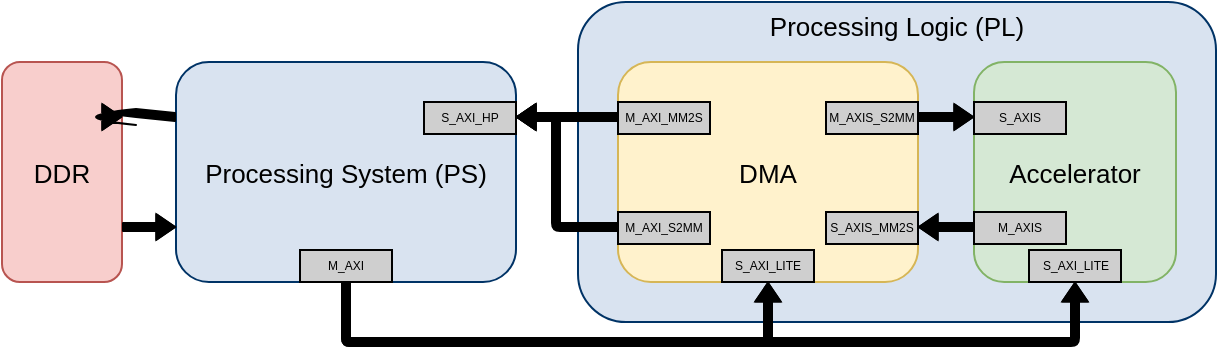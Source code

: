 <mxfile version="26.0.16">
  <diagram id="zynq_fpga" name="Zynq FPGA System">
    <mxGraphModel dx="1510" dy="1545" grid="1" gridSize="10" guides="1" tooltips="1" connect="1" arrows="1" fold="1" page="1" pageScale="1" pageWidth="827" pageHeight="1169" math="0" shadow="0">
      <root>
        <mxCell id="0" />
        <mxCell id="1" parent="0" />
        <mxCell id="rPUi-_QmenckTHMZJI0U-24" value="Processing Logic (PL)" style="rounded=1;fillColor=#D9E3F0;labelPosition=center;verticalLabelPosition=top;align=center;verticalAlign=bottom;strokeColor=#003366;fontSize=13;spacingTop=0;spacingBottom=-22;" parent="1" vertex="1">
          <mxGeometry x="141" y="-120" width="319" height="160" as="geometry" />
        </mxCell>
        <mxCell id="rPUi-_QmenckTHMZJI0U-5" value="Accelerator" style="rounded=1;fillColor=#d5e8d4;strokeColor=#82b366;fontColor=#000000;fontSize=13;" parent="1" vertex="1">
          <mxGeometry x="339" y="-90" width="101" height="110" as="geometry" />
        </mxCell>
        <mxCell id="ps7" value="Processing System (PS)" style="rounded=1;fillColor=#d9e3f0;strokeColor=#003366;fontColor=#000000;fontSize=13;" parent="1" vertex="1">
          <mxGeometry x="-60" y="-90" width="170" height="110" as="geometry" />
        </mxCell>
        <mxCell id="conn2" style="edgeStyle=elbowEdgeStyle;rounded=1;entryX=0;entryY=0.25;entryDx=0;entryDy=0;exitX=1;exitY=0.25;exitDx=0;exitDy=0;" parent="1" edge="1">
          <mxGeometry relative="1" as="geometry">
            <mxPoint x="600.0" y="113.75" as="targetPoint" />
          </mxGeometry>
        </mxCell>
        <mxCell id="conn3" style="edgeStyle=elbowEdgeStyle;rounded=1;" parent="1" edge="1">
          <mxGeometry relative="1" as="geometry">
            <mxPoint x="699.966" y="300" as="targetPoint" />
          </mxGeometry>
        </mxCell>
        <mxCell id="rPUi-_QmenckTHMZJI0U-6" value="DDR" style="rounded=1;fillColor=#f8cecc;strokeColor=#b85450;fontColor=#000000;fontSize=13;" parent="1" vertex="1">
          <mxGeometry x="-147" y="-90" width="60" height="110" as="geometry" />
        </mxCell>
        <mxCell id="rPUi-_QmenckTHMZJI0U-7" value="DMA" style="rounded=1;fillColor=#fff2cc;strokeColor=#d6b656;fontColor=#000000;fontSize=13;" parent="1" vertex="1">
          <mxGeometry x="161" y="-90" width="150" height="110" as="geometry" />
        </mxCell>
        <mxCell id="rPUi-_QmenckTHMZJI0U-20" value="S_AXI_LITE" style="rounded=0;whiteSpace=wrap;html=1;labelPosition=center;verticalLabelPosition=middle;align=center;verticalAlign=middle;fontSize=6;fillColor=#CFCFCF;strokeColor=default;imageWidth=24;imageHeight=24;strokeWidth=1;" parent="1" vertex="1">
          <mxGeometry x="366.5" y="4" width="46" height="16" as="geometry" />
        </mxCell>
        <mxCell id="rPUi-_QmenckTHMZJI0U-25" value="M_AXI" style="rounded=0;whiteSpace=wrap;html=1;labelPosition=center;verticalLabelPosition=middle;align=center;verticalAlign=middle;fontSize=6;fillColor=#CFCFCF;strokeColor=default;imageWidth=24;imageHeight=24;strokeWidth=1;" parent="1" vertex="1">
          <mxGeometry x="2" y="4" width="46" height="16" as="geometry" />
        </mxCell>
        <mxCell id="rPUi-_QmenckTHMZJI0U-26" value="S_AXI_HP" style="rounded=0;whiteSpace=wrap;html=1;labelPosition=center;verticalLabelPosition=middle;align=center;verticalAlign=middle;fontSize=6;fillColor=#CFCFCF;strokeColor=default;imageWidth=24;imageHeight=24;strokeWidth=1;" parent="1" vertex="1">
          <mxGeometry x="64" y="-70" width="46" height="16" as="geometry" />
        </mxCell>
        <mxCell id="rPUi-_QmenckTHMZJI0U-27" value="S_AXI_LITE" style="rounded=0;whiteSpace=wrap;html=1;labelPosition=center;verticalLabelPosition=middle;align=center;verticalAlign=middle;fontSize=6;fillColor=#CFCFCF;strokeColor=default;imageWidth=24;imageHeight=24;strokeWidth=1;" parent="1" vertex="1">
          <mxGeometry x="213" y="4" width="46" height="16" as="geometry" />
        </mxCell>
        <mxCell id="rPUi-_QmenckTHMZJI0U-28" value="S_AXIS" style="rounded=0;whiteSpace=wrap;html=1;labelPosition=center;verticalLabelPosition=middle;align=center;verticalAlign=middle;fontSize=6;fillColor=#CFCFCF;strokeColor=default;imageWidth=24;imageHeight=24;strokeWidth=1;" parent="1" vertex="1">
          <mxGeometry x="339" y="-70" width="46" height="16" as="geometry" />
        </mxCell>
        <mxCell id="rPUi-_QmenckTHMZJI0U-29" value="M_AXIS" style="rounded=0;whiteSpace=wrap;html=1;labelPosition=center;verticalLabelPosition=middle;align=center;verticalAlign=middle;fontSize=6;fillColor=#CFCFCF;strokeColor=default;imageWidth=24;imageHeight=24;strokeWidth=1;" parent="1" vertex="1">
          <mxGeometry x="339" y="-15" width="46" height="16" as="geometry" />
        </mxCell>
        <mxCell id="rPUi-_QmenckTHMZJI0U-30" value="M_AXI_MM2S" style="rounded=0;whiteSpace=wrap;html=1;labelPosition=center;verticalLabelPosition=middle;align=center;verticalAlign=middle;fontSize=6;imageWidth=24;imageHeight=24;fillColor=#CFCFCF;strokeColor=default;strokeWidth=1;" parent="1" vertex="1">
          <mxGeometry x="161" y="-70" width="46" height="16" as="geometry" />
        </mxCell>
        <mxCell id="rPUi-_QmenckTHMZJI0U-31" value="M_AXIS_S2MM" style="rounded=0;whiteSpace=wrap;html=1;labelPosition=center;verticalLabelPosition=middle;align=center;verticalAlign=middle;fontSize=6;fillColor=#CFCFCF;strokeColor=default;imageWidth=24;imageHeight=24;strokeWidth=1;" parent="1" vertex="1">
          <mxGeometry x="265" y="-70" width="46" height="16" as="geometry" />
        </mxCell>
        <mxCell id="rPUi-_QmenckTHMZJI0U-32" value="S_AXIS_MM2S" style="rounded=0;whiteSpace=wrap;html=1;labelPosition=center;verticalLabelPosition=middle;align=center;verticalAlign=middle;fontSize=6;fillColor=#CFCFCF;strokeColor=default;imageWidth=24;imageHeight=24;strokeWidth=1;" parent="1" vertex="1">
          <mxGeometry x="265" y="-15" width="46" height="16" as="geometry" />
        </mxCell>
        <mxCell id="rPUi-_QmenckTHMZJI0U-34" value="M_AXI_S2MM" style="rounded=0;whiteSpace=wrap;html=1;labelPosition=center;verticalLabelPosition=middle;align=center;verticalAlign=middle;fontSize=6;fillColor=#CFCFCF;strokeColor=default;imageWidth=24;imageHeight=24;strokeWidth=1;" parent="1" vertex="1">
          <mxGeometry x="161" y="-15" width="46" height="16" as="geometry" />
        </mxCell>
        <mxCell id="JBeOS1iYl6J1y1IGV_0k-4" style="edgeStyle=elbowEdgeStyle;rounded=1;shape=flexArrow;endArrow=block;startFill=0;startArrow=none;arcSize=20;width=4;startSize=2.769;endSize=2.769;endWidth=7.581;startWidth=7.581;fillColor=#000000;exitX=0;exitY=0.25;exitDx=0;exitDy=0;entryX=1;entryY=0.25;entryDx=0;entryDy=0;" edge="1" parent="1" source="ps7" target="rPUi-_QmenckTHMZJI0U-6">
          <mxGeometry relative="1" as="geometry">
            <mxPoint x="-70" y="-120" as="sourcePoint" />
            <mxPoint x="-120" y="-119.25" as="targetPoint" />
            <Array as="points">
              <mxPoint x="-100" y="-60" />
            </Array>
          </mxGeometry>
        </mxCell>
        <mxCell id="JBeOS1iYl6J1y1IGV_0k-17" style="edgeStyle=elbowEdgeStyle;rounded=1;shape=flexArrow;endArrow=block;startFill=0;startArrow=none;arcSize=20;width=4;startSize=2.769;endSize=2.769;endWidth=7.581;startWidth=7.581;fillColor=#000000;exitX=0;exitY=0.25;exitDx=0;exitDy=0;entryX=1;entryY=0.25;entryDx=0;entryDy=0;" edge="1" parent="1" source="rPUi-_QmenckTHMZJI0U-7" target="ps7">
          <mxGeometry relative="1" as="geometry">
            <mxPoint x="54" y="-130" as="sourcePoint" />
            <mxPoint x="24" y="-130" as="targetPoint" />
            <Array as="points">
              <mxPoint x="120" y="-80" />
            </Array>
          </mxGeometry>
        </mxCell>
        <mxCell id="JBeOS1iYl6J1y1IGV_0k-18" style="edgeStyle=elbowEdgeStyle;rounded=1;shape=flexArrow;endArrow=block;startFill=0;startArrow=none;arcSize=20;width=4;startSize=2.769;endSize=2.769;endWidth=7.581;startWidth=7.581;fillColor=#000000;entryX=1;entryY=0.25;entryDx=0;entryDy=0;exitX=0;exitY=0.75;exitDx=0;exitDy=0;" edge="1" parent="1" source="rPUi-_QmenckTHMZJI0U-7" target="ps7">
          <mxGeometry relative="1" as="geometry">
            <mxPoint x="140" as="sourcePoint" />
            <mxPoint x="130" y="-30" as="targetPoint" />
            <Array as="points">
              <mxPoint x="130" y="-40" />
            </Array>
          </mxGeometry>
        </mxCell>
        <mxCell id="JBeOS1iYl6J1y1IGV_0k-19" style="edgeStyle=elbowEdgeStyle;rounded=1;shape=flexArrow;endArrow=block;startFill=0;startArrow=none;arcSize=20;width=4;startSize=2.769;endSize=2.769;endWidth=7.581;startWidth=7.581;fillColor=#000000;exitX=1;exitY=0.25;exitDx=0;exitDy=0;entryX=0;entryY=0.25;entryDx=0;entryDy=0;" edge="1" parent="1" source="rPUi-_QmenckTHMZJI0U-7" target="rPUi-_QmenckTHMZJI0U-5">
          <mxGeometry relative="1" as="geometry">
            <mxPoint x="321" y="-190" as="sourcePoint" />
            <mxPoint x="350" y="-187.5" as="targetPoint" />
            <Array as="points">
              <mxPoint x="321" y="-60" />
            </Array>
          </mxGeometry>
        </mxCell>
        <mxCell id="JBeOS1iYl6J1y1IGV_0k-20" style="edgeStyle=elbowEdgeStyle;rounded=1;shape=flexArrow;endArrow=block;startFill=0;startArrow=none;arcSize=20;width=4;startSize=2.769;endSize=2.769;endWidth=7.581;startWidth=7.581;fillColor=#000000;exitX=0;exitY=0.75;exitDx=0;exitDy=0;entryX=1;entryY=0.75;entryDx=0;entryDy=0;" edge="1" parent="1" source="rPUi-_QmenckTHMZJI0U-5" target="rPUi-_QmenckTHMZJI0U-7">
          <mxGeometry relative="1" as="geometry">
            <mxPoint x="321" y="-52" as="sourcePoint" />
            <mxPoint x="350" y="-52" as="targetPoint" />
            <Array as="points">
              <mxPoint x="331" y="-50" />
            </Array>
          </mxGeometry>
        </mxCell>
        <mxCell id="JBeOS1iYl6J1y1IGV_0k-21" style="edgeStyle=elbowEdgeStyle;rounded=1;shape=flexArrow;endArrow=block;startFill=0;startArrow=none;arcSize=20;width=4;startSize=2.769;endSize=2.769;endWidth=7.581;startWidth=7.581;fillColor=#000000;exitX=1;exitY=0.75;exitDx=0;exitDy=0;entryX=0;entryY=0.75;entryDx=0;entryDy=0;" edge="1" parent="1" source="rPUi-_QmenckTHMZJI0U-6" target="ps7">
          <mxGeometry relative="1" as="geometry">
            <mxPoint x="-50" y="-52" as="sourcePoint" />
            <mxPoint x="-70" y="-52" as="targetPoint" />
            <Array as="points">
              <mxPoint x="-80" y="-20" />
            </Array>
          </mxGeometry>
        </mxCell>
        <mxCell id="JBeOS1iYl6J1y1IGV_0k-22" style="edgeStyle=elbowEdgeStyle;rounded=1;shape=flexArrow;endArrow=block;startFill=0;startArrow=none;arcSize=20;width=4;startSize=2.769;endSize=2.769;endWidth=7.581;startWidth=7.581;fillColor=#000000;exitX=0.5;exitY=1;exitDx=0;exitDy=0;entryX=0.5;entryY=1;entryDx=0;entryDy=0;" edge="1" parent="1" source="ps7" target="rPUi-_QmenckTHMZJI0U-7">
          <mxGeometry relative="1" as="geometry">
            <mxPoint x="44" y="70" as="sourcePoint" />
            <mxPoint x="200" y="70" as="targetPoint" />
            <Array as="points">
              <mxPoint x="130" y="50" />
            </Array>
          </mxGeometry>
        </mxCell>
        <mxCell id="JBeOS1iYl6J1y1IGV_0k-25" style="edgeStyle=elbowEdgeStyle;rounded=1;shape=flexArrow;endArrow=block;startFill=0;startArrow=none;arcSize=20;width=4;startSize=2.769;endSize=2.769;endWidth=7.581;startWidth=7.581;fillColor=#000000;exitX=0.5;exitY=1;exitDx=0;exitDy=0;entryX=0.5;entryY=1;entryDx=0;entryDy=0;" edge="1" parent="1" source="ps7" target="rPUi-_QmenckTHMZJI0U-5">
          <mxGeometry relative="1" as="geometry">
            <mxPoint x="35" y="30" as="sourcePoint" />
            <mxPoint x="246" y="30" as="targetPoint" />
            <Array as="points">
              <mxPoint x="210" y="50" />
            </Array>
          </mxGeometry>
        </mxCell>
      </root>
    </mxGraphModel>
  </diagram>
</mxfile>
